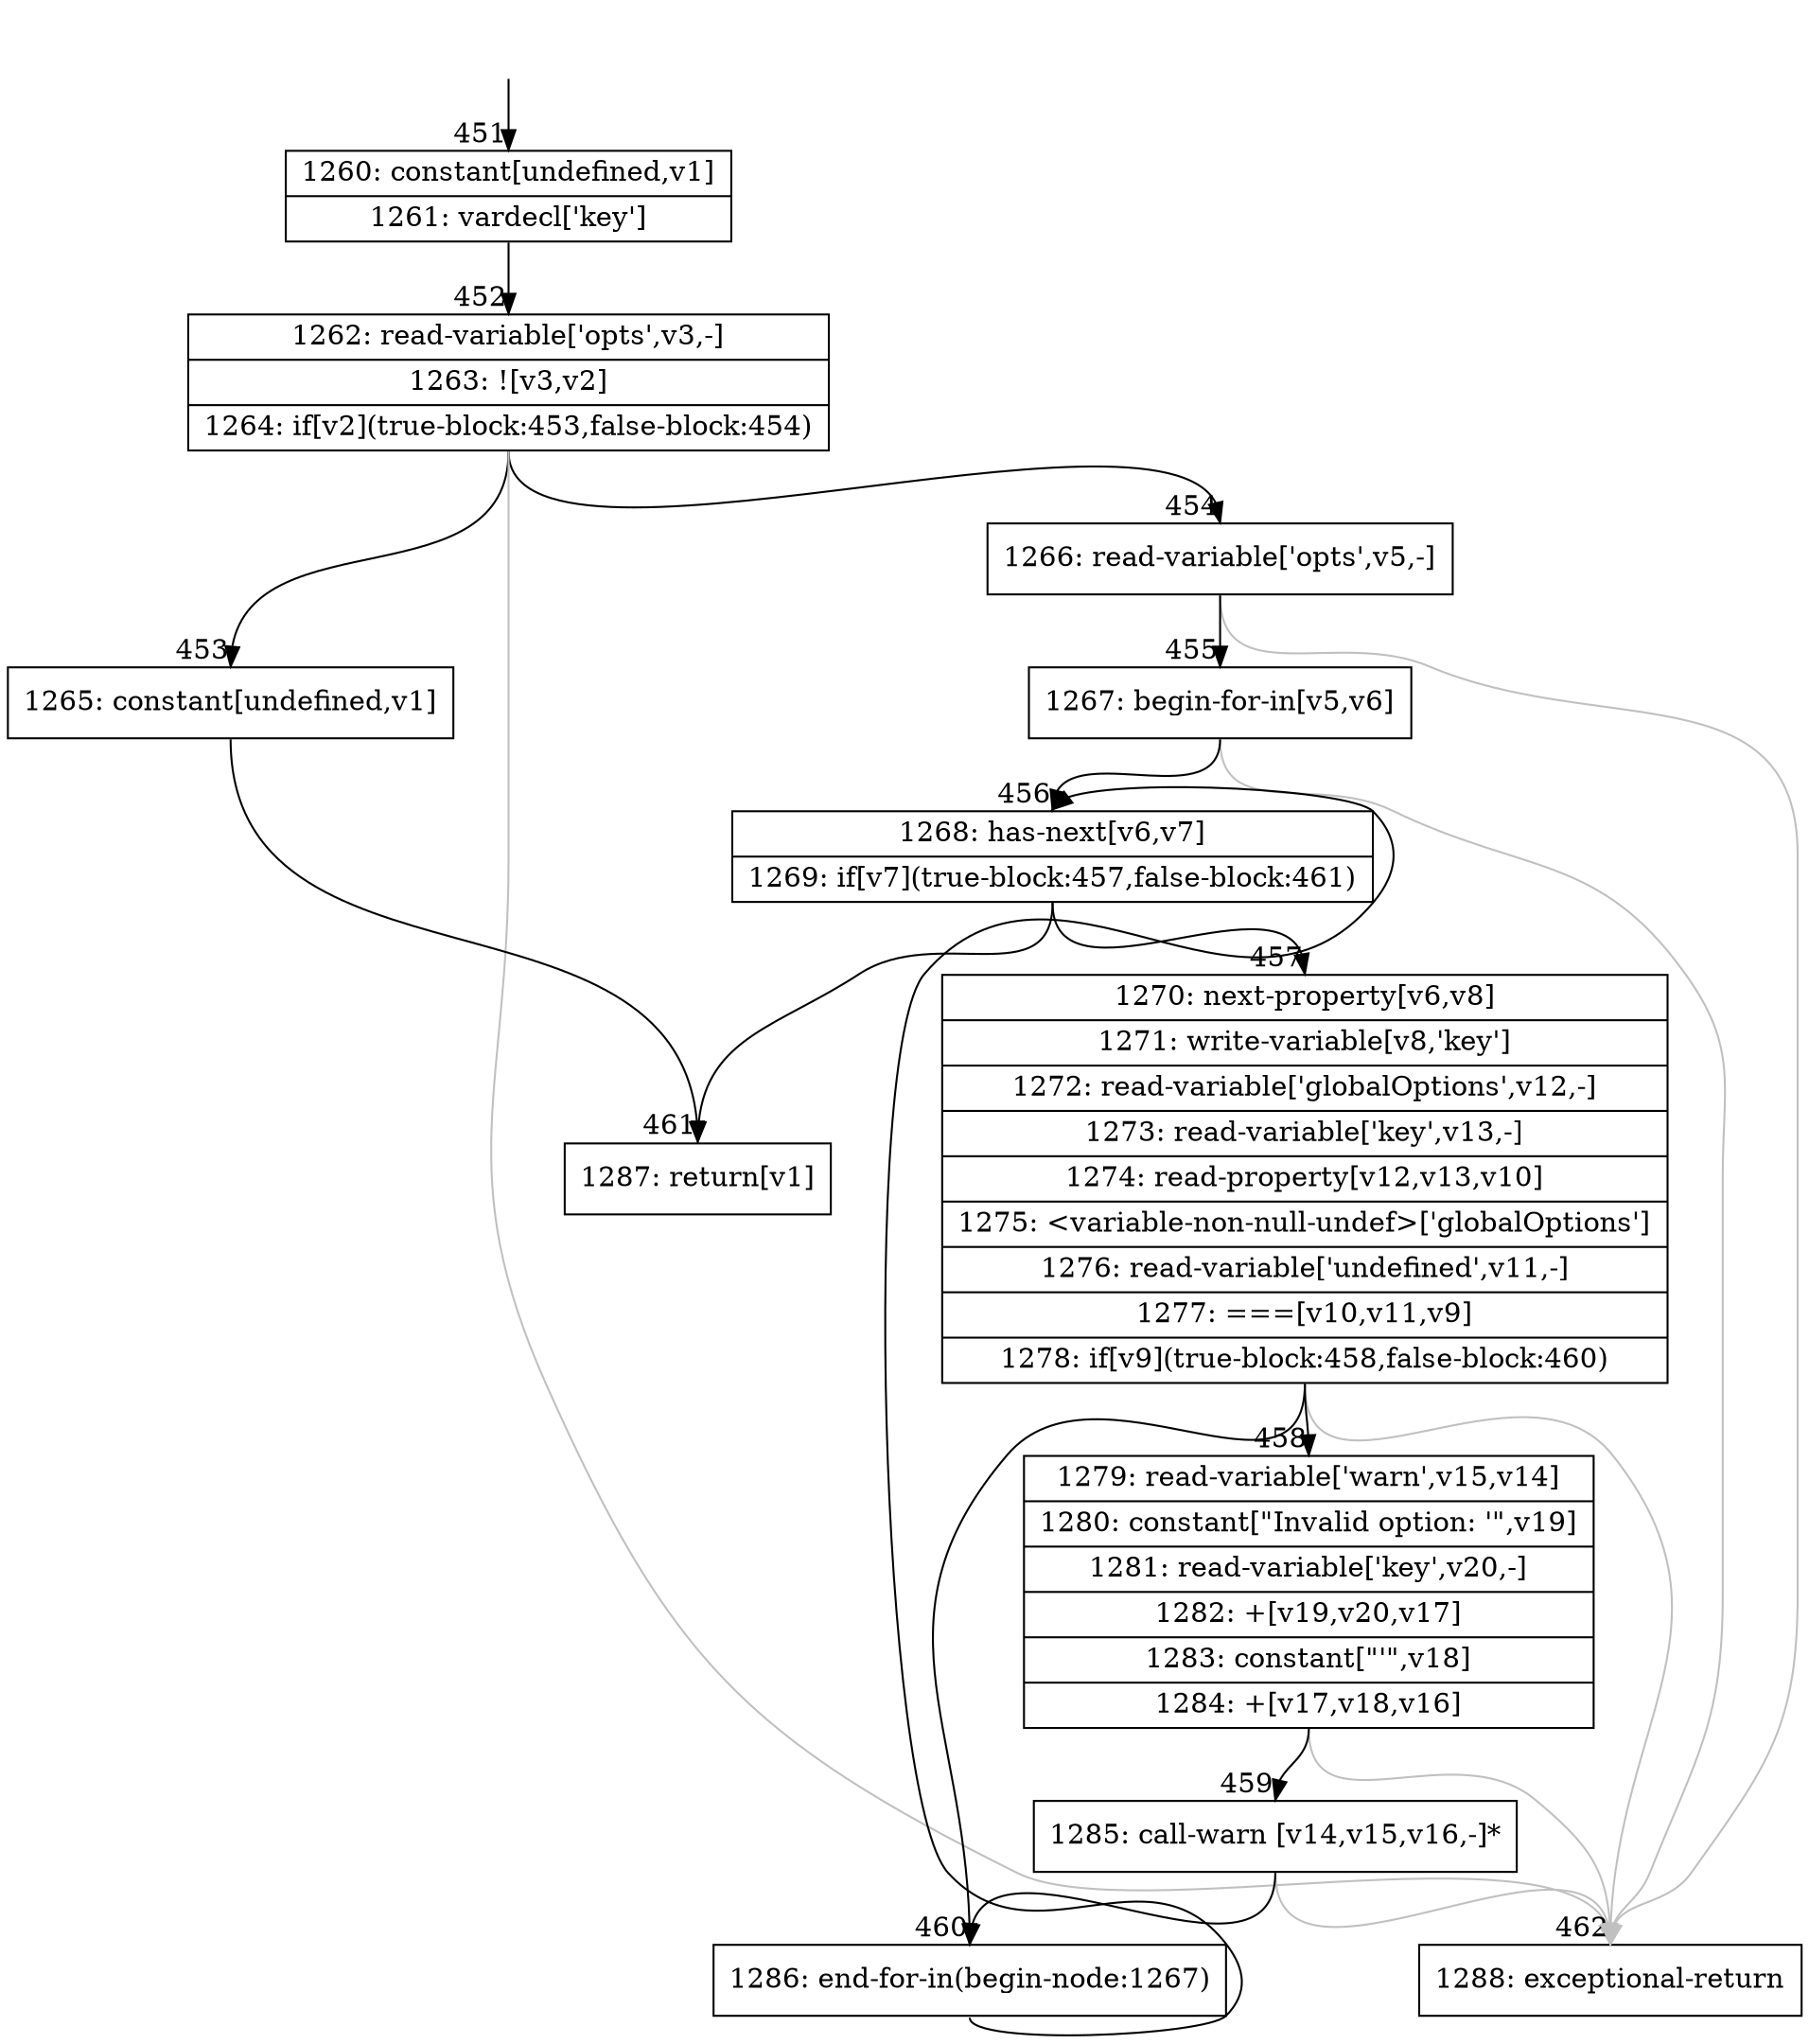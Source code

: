 digraph {
rankdir="TD"
BB_entry48[shape=none,label=""];
BB_entry48 -> BB451 [tailport=s, headport=n, headlabel="    451"]
BB451 [shape=record label="{1260: constant[undefined,v1]|1261: vardecl['key']}" ] 
BB451 -> BB452 [tailport=s, headport=n, headlabel="      452"]
BB452 [shape=record label="{1262: read-variable['opts',v3,-]|1263: ![v3,v2]|1264: if[v2](true-block:453,false-block:454)}" ] 
BB452 -> BB453 [tailport=s, headport=n, headlabel="      453"]
BB452 -> BB454 [tailport=s, headport=n, headlabel="      454"]
BB452 -> BB462 [tailport=s, headport=n, color=gray, headlabel="      462"]
BB453 [shape=record label="{1265: constant[undefined,v1]}" ] 
BB453 -> BB461 [tailport=s, headport=n, headlabel="      461"]
BB454 [shape=record label="{1266: read-variable['opts',v5,-]}" ] 
BB454 -> BB455 [tailport=s, headport=n, headlabel="      455"]
BB454 -> BB462 [tailport=s, headport=n, color=gray]
BB455 [shape=record label="{1267: begin-for-in[v5,v6]}" ] 
BB455 -> BB456 [tailport=s, headport=n, headlabel="      456"]
BB455 -> BB462 [tailport=s, headport=n, color=gray]
BB456 [shape=record label="{1268: has-next[v6,v7]|1269: if[v7](true-block:457,false-block:461)}" ] 
BB456 -> BB457 [tailport=s, headport=n, headlabel="      457"]
BB456 -> BB461 [tailport=s, headport=n]
BB457 [shape=record label="{1270: next-property[v6,v8]|1271: write-variable[v8,'key']|1272: read-variable['globalOptions',v12,-]|1273: read-variable['key',v13,-]|1274: read-property[v12,v13,v10]|1275: \<variable-non-null-undef\>['globalOptions']|1276: read-variable['undefined',v11,-]|1277: ===[v10,v11,v9]|1278: if[v9](true-block:458,false-block:460)}" ] 
BB457 -> BB458 [tailport=s, headport=n, headlabel="      458"]
BB457 -> BB460 [tailport=s, headport=n, headlabel="      460"]
BB457 -> BB462 [tailport=s, headport=n, color=gray]
BB458 [shape=record label="{1279: read-variable['warn',v15,v14]|1280: constant[\"Invalid option: '\",v19]|1281: read-variable['key',v20,-]|1282: +[v19,v20,v17]|1283: constant[\"'\",v18]|1284: +[v17,v18,v16]}" ] 
BB458 -> BB459 [tailport=s, headport=n, headlabel="      459"]
BB458 -> BB462 [tailport=s, headport=n, color=gray]
BB459 [shape=record label="{1285: call-warn [v14,v15,v16,-]*}" ] 
BB459 -> BB460 [tailport=s, headport=n]
BB459 -> BB462 [tailport=s, headport=n, color=gray]
BB460 [shape=record label="{1286: end-for-in(begin-node:1267)}" ] 
BB460 -> BB456 [tailport=s, headport=n]
BB461 [shape=record label="{1287: return[v1]}" ] 
BB462 [shape=record label="{1288: exceptional-return}" ] 
//#$~ 370
}
